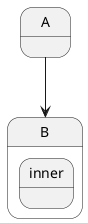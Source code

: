 {
  "sha1": "kpgiibjbeio22kf1d2z1iy6amxsp7ju",
  "insertion": {
    "when": "2024-10-21T20:53:10.680Z",
    "url": "https://github.com/plantuml/plantuml/issues/1476",
    "user": "plantuml@gmail.com"
  }
}
@startuml
state B {
  state inner
}

state A {
    A --> B
}
@enduml
